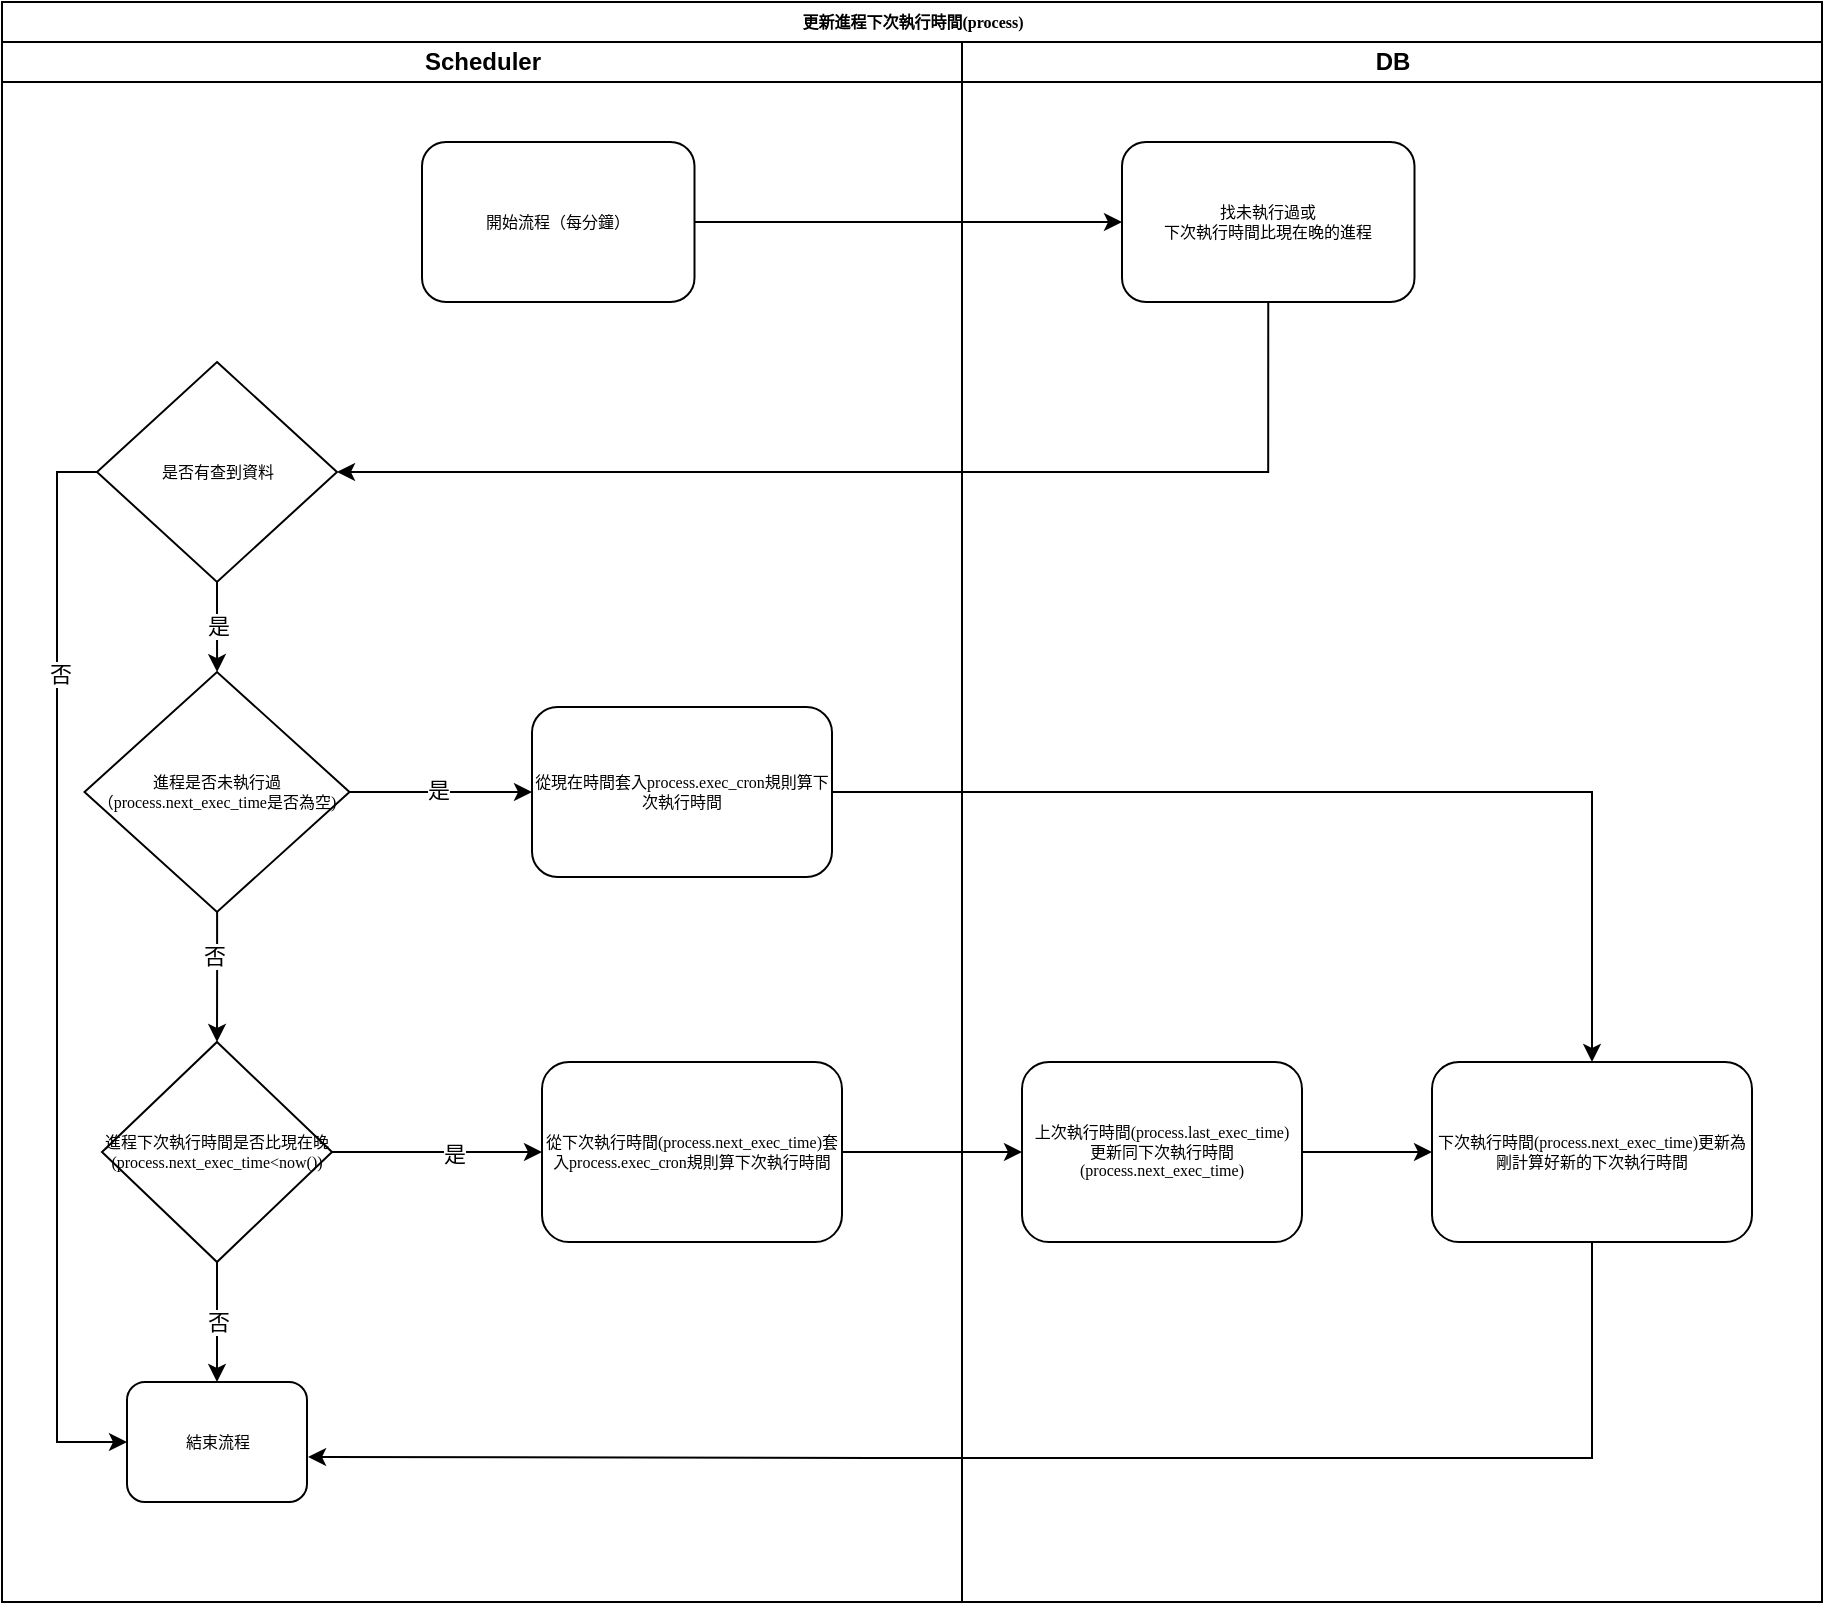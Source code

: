 <mxfile version="18.0.3" type="github">
  <diagram name="Page-1" id="74e2e168-ea6b-b213-b513-2b3c1d86103e">
    <mxGraphModel dx="946" dy="591" grid="1" gridSize="10" guides="1" tooltips="1" connect="1" arrows="1" fold="1" page="1" pageScale="1" pageWidth="1100" pageHeight="850" background="none" math="0" shadow="0">
      <root>
        <mxCell id="0" />
        <mxCell id="1" parent="0" />
        <mxCell id="77e6c97f196da883-1" value="更新進程下次執行時間(process)" style="swimlane;html=1;childLayout=stackLayout;startSize=20;rounded=0;shadow=0;labelBackgroundColor=none;strokeWidth=1;fontFamily=Verdana;fontSize=8;align=center;" parent="1" vertex="1">
          <mxGeometry x="70" y="30" width="910" height="800" as="geometry" />
        </mxCell>
        <mxCell id="gBekFUFuCe9R_9GA5LDx-32" style="edgeStyle=orthogonalEdgeStyle;rounded=0;orthogonalLoop=1;jettySize=auto;html=1;entryX=0.5;entryY=0;entryDx=0;entryDy=0;" edge="1" parent="77e6c97f196da883-1" source="77e6c97f196da883-11" target="gBekFUFuCe9R_9GA5LDx-30">
          <mxGeometry relative="1" as="geometry" />
        </mxCell>
        <mxCell id="gBekFUFuCe9R_9GA5LDx-29" value="" style="edgeStyle=orthogonalEdgeStyle;rounded=0;orthogonalLoop=1;jettySize=auto;html=1;" edge="1" parent="77e6c97f196da883-1" source="gBekFUFuCe9R_9GA5LDx-16" target="gBekFUFuCe9R_9GA5LDx-28">
          <mxGeometry relative="1" as="geometry" />
        </mxCell>
        <mxCell id="77e6c97f196da883-2" value="Scheduler" style="swimlane;html=1;startSize=20;" parent="77e6c97f196da883-1" vertex="1">
          <mxGeometry y="20" width="480" height="780" as="geometry" />
        </mxCell>
        <mxCell id="gBekFUFuCe9R_9GA5LDx-1" value="結束流程" style="rounded=1;whiteSpace=wrap;html=1;shadow=0;labelBackgroundColor=none;strokeWidth=1;fontFamily=Verdana;fontSize=8;align=center;" vertex="1" parent="77e6c97f196da883-2">
          <mxGeometry x="62.5" y="670" width="90" height="60" as="geometry" />
        </mxCell>
        <mxCell id="gBekFUFuCe9R_9GA5LDx-38" value="" style="edgeStyle=orthogonalEdgeStyle;rounded=0;orthogonalLoop=1;jettySize=auto;html=1;" edge="1" parent="77e6c97f196da883-2" source="gBekFUFuCe9R_9GA5LDx-6" target="gBekFUFuCe9R_9GA5LDx-2">
          <mxGeometry relative="1" as="geometry" />
        </mxCell>
        <mxCell id="gBekFUFuCe9R_9GA5LDx-58" value="否" style="edgeLabel;html=1;align=center;verticalAlign=middle;resizable=0;points=[];" vertex="1" connectable="0" parent="gBekFUFuCe9R_9GA5LDx-38">
          <mxGeometry x="-0.338" y="-2" relative="1" as="geometry">
            <mxPoint as="offset" />
          </mxGeometry>
        </mxCell>
        <mxCell id="gBekFUFuCe9R_9GA5LDx-40" value="" style="edgeStyle=orthogonalEdgeStyle;rounded=0;orthogonalLoop=1;jettySize=auto;html=1;" edge="1" parent="77e6c97f196da883-2" source="gBekFUFuCe9R_9GA5LDx-6" target="77e6c97f196da883-11">
          <mxGeometry relative="1" as="geometry" />
        </mxCell>
        <mxCell id="gBekFUFuCe9R_9GA5LDx-57" value="是" style="edgeLabel;html=1;align=center;verticalAlign=middle;resizable=0;points=[];" vertex="1" connectable="0" parent="gBekFUFuCe9R_9GA5LDx-40">
          <mxGeometry x="-0.052" y="2" relative="1" as="geometry">
            <mxPoint y="1" as="offset" />
          </mxGeometry>
        </mxCell>
        <mxCell id="gBekFUFuCe9R_9GA5LDx-6" value="進程是否未執行過（process.next_exec_time是否為空)" style="rhombus;whiteSpace=wrap;html=1;fontSize=8;fontFamily=Verdana;rounded=0;shadow=0;labelBackgroundColor=none;strokeWidth=1;direction=south;" vertex="1" parent="77e6c97f196da883-2">
          <mxGeometry x="41.25" y="315" width="132.5" height="120" as="geometry" />
        </mxCell>
        <mxCell id="gBekFUFuCe9R_9GA5LDx-36" value="" style="edgeStyle=orthogonalEdgeStyle;rounded=0;orthogonalLoop=1;jettySize=auto;html=1;" edge="1" parent="77e6c97f196da883-2" source="gBekFUFuCe9R_9GA5LDx-2" target="gBekFUFuCe9R_9GA5LDx-16">
          <mxGeometry relative="1" as="geometry" />
        </mxCell>
        <mxCell id="gBekFUFuCe9R_9GA5LDx-59" value="是" style="edgeLabel;html=1;align=center;verticalAlign=middle;resizable=0;points=[];" vertex="1" connectable="0" parent="gBekFUFuCe9R_9GA5LDx-36">
          <mxGeometry x="0.162" relative="1" as="geometry">
            <mxPoint y="1" as="offset" />
          </mxGeometry>
        </mxCell>
        <mxCell id="gBekFUFuCe9R_9GA5LDx-37" value="否" style="edgeStyle=orthogonalEdgeStyle;rounded=0;orthogonalLoop=1;jettySize=auto;html=1;" edge="1" parent="77e6c97f196da883-2" source="gBekFUFuCe9R_9GA5LDx-2" target="gBekFUFuCe9R_9GA5LDx-1">
          <mxGeometry relative="1" as="geometry" />
        </mxCell>
        <mxCell id="gBekFUFuCe9R_9GA5LDx-2" value="進程下次執行時間是否比現在晚(process.next_exec_time&amp;lt;now())" style="rhombus;whiteSpace=wrap;html=1;fontSize=8;fontFamily=Verdana;rounded=0;shadow=0;labelBackgroundColor=none;strokeWidth=1;" vertex="1" parent="77e6c97f196da883-2">
          <mxGeometry x="50" y="500" width="115" height="110" as="geometry" />
        </mxCell>
        <mxCell id="77e6c97f196da883-11" value="從現在時間套入process.exec_cron規則算下次執行時間" style="rounded=1;whiteSpace=wrap;html=1;shadow=0;labelBackgroundColor=none;strokeWidth=1;fontFamily=Verdana;fontSize=8;align=center;" parent="77e6c97f196da883-2" vertex="1">
          <mxGeometry x="265" y="332.5" width="150" height="85" as="geometry" />
        </mxCell>
        <mxCell id="gBekFUFuCe9R_9GA5LDx-16" value="從下次執行時間(process.next_exec_time)套入process.exec_cron規則算下次執行時間" style="whiteSpace=wrap;html=1;fontSize=8;fontFamily=Verdana;rounded=1;shadow=0;labelBackgroundColor=none;strokeWidth=1;" vertex="1" parent="77e6c97f196da883-2">
          <mxGeometry x="270" y="510" width="150" height="90" as="geometry" />
        </mxCell>
        <mxCell id="77e6c97f196da883-8" value="開始流程（每分鐘）" style="rounded=1;whiteSpace=wrap;html=1;shadow=0;labelBackgroundColor=none;strokeWidth=1;fontFamily=Verdana;fontSize=8;align=center;" parent="77e6c97f196da883-2" vertex="1">
          <mxGeometry x="210" y="50" width="136.25" height="80" as="geometry" />
        </mxCell>
        <mxCell id="gBekFUFuCe9R_9GA5LDx-55" style="edgeStyle=orthogonalEdgeStyle;rounded=0;orthogonalLoop=1;jettySize=auto;html=1;exitX=0;exitY=0.5;exitDx=0;exitDy=0;entryX=0;entryY=0.5;entryDx=0;entryDy=0;" edge="1" parent="77e6c97f196da883-2" source="gBekFUFuCe9R_9GA5LDx-43" target="gBekFUFuCe9R_9GA5LDx-1">
          <mxGeometry relative="1" as="geometry" />
        </mxCell>
        <mxCell id="gBekFUFuCe9R_9GA5LDx-56" value="否" style="edgeLabel;html=1;align=center;verticalAlign=middle;resizable=0;points=[];" vertex="1" connectable="0" parent="gBekFUFuCe9R_9GA5LDx-55">
          <mxGeometry x="-0.554" y="1" relative="1" as="geometry">
            <mxPoint as="offset" />
          </mxGeometry>
        </mxCell>
        <mxCell id="gBekFUFuCe9R_9GA5LDx-43" value="是否有查到資料" style="rhombus;whiteSpace=wrap;html=1;fontSize=8;fontFamily=Verdana;rounded=0;shadow=0;labelBackgroundColor=none;strokeWidth=1;" vertex="1" parent="77e6c97f196da883-2">
          <mxGeometry x="47.5" y="160" width="120" height="110" as="geometry" />
        </mxCell>
        <mxCell id="gBekFUFuCe9R_9GA5LDx-49" value="是" style="edgeStyle=orthogonalEdgeStyle;rounded=0;orthogonalLoop=1;jettySize=auto;html=1;" edge="1" parent="77e6c97f196da883-2" source="gBekFUFuCe9R_9GA5LDx-43" target="gBekFUFuCe9R_9GA5LDx-6">
          <mxGeometry relative="1" as="geometry" />
        </mxCell>
        <mxCell id="77e6c97f196da883-3" value="DB" style="swimlane;html=1;startSize=20;" parent="77e6c97f196da883-1" vertex="1">
          <mxGeometry x="480" y="20" width="430" height="780" as="geometry" />
        </mxCell>
        <mxCell id="gBekFUFuCe9R_9GA5LDx-50" value="" style="edgeStyle=orthogonalEdgeStyle;rounded=0;orthogonalLoop=1;jettySize=auto;html=1;" edge="1" parent="77e6c97f196da883-3" source="gBekFUFuCe9R_9GA5LDx-28" target="gBekFUFuCe9R_9GA5LDx-30">
          <mxGeometry relative="1" as="geometry" />
        </mxCell>
        <mxCell id="gBekFUFuCe9R_9GA5LDx-28" value="上次執行時間(process.last_exec_time)&lt;br&gt;更新同下次執行時間(process.next_exec_time)" style="whiteSpace=wrap;html=1;fontSize=8;fontFamily=Verdana;rounded=1;shadow=0;labelBackgroundColor=none;strokeWidth=1;" vertex="1" parent="77e6c97f196da883-3">
          <mxGeometry x="30" y="510" width="140" height="90" as="geometry" />
        </mxCell>
        <mxCell id="gBekFUFuCe9R_9GA5LDx-30" value="下次執行時間(process.next_exec_time)更新為剛計算好新的下次執行時間" style="whiteSpace=wrap;html=1;fontSize=8;fontFamily=Verdana;rounded=1;shadow=0;labelBackgroundColor=none;strokeWidth=1;" vertex="1" parent="77e6c97f196da883-3">
          <mxGeometry x="235" y="510" width="160" height="90" as="geometry" />
        </mxCell>
        <mxCell id="gBekFUFuCe9R_9GA5LDx-45" value="找未執行過或&lt;br&gt;下次執行時間比現在晚的進程" style="whiteSpace=wrap;html=1;fontSize=8;fontFamily=Verdana;rounded=1;shadow=0;labelBackgroundColor=none;strokeWidth=1;" vertex="1" parent="77e6c97f196da883-3">
          <mxGeometry x="80" y="50" width="146.25" height="80" as="geometry" />
        </mxCell>
        <mxCell id="gBekFUFuCe9R_9GA5LDx-34" style="edgeStyle=orthogonalEdgeStyle;rounded=0;orthogonalLoop=1;jettySize=auto;html=1;entryX=1.006;entryY=0.625;entryDx=0;entryDy=0;entryPerimeter=0;" edge="1" parent="77e6c97f196da883-1" source="gBekFUFuCe9R_9GA5LDx-30" target="gBekFUFuCe9R_9GA5LDx-1">
          <mxGeometry relative="1" as="geometry">
            <mxPoint x="795" y="740" as="targetPoint" />
            <Array as="points">
              <mxPoint x="795" y="728" />
              <mxPoint x="436" y="728" />
            </Array>
          </mxGeometry>
        </mxCell>
        <mxCell id="gBekFUFuCe9R_9GA5LDx-48" value="" style="edgeStyle=orthogonalEdgeStyle;rounded=0;orthogonalLoop=1;jettySize=auto;html=1;" edge="1" parent="77e6c97f196da883-1" source="77e6c97f196da883-8" target="gBekFUFuCe9R_9GA5LDx-45">
          <mxGeometry relative="1" as="geometry" />
        </mxCell>
        <mxCell id="gBekFUFuCe9R_9GA5LDx-54" style="edgeStyle=orthogonalEdgeStyle;rounded=0;orthogonalLoop=1;jettySize=auto;html=1;entryX=1;entryY=0.5;entryDx=0;entryDy=0;exitX=0.5;exitY=1;exitDx=0;exitDy=0;" edge="1" parent="77e6c97f196da883-1" source="gBekFUFuCe9R_9GA5LDx-45" target="gBekFUFuCe9R_9GA5LDx-43">
          <mxGeometry relative="1" as="geometry">
            <mxPoint x="560" y="110" as="sourcePoint" />
            <Array as="points">
              <mxPoint x="633" y="235" />
            </Array>
          </mxGeometry>
        </mxCell>
      </root>
    </mxGraphModel>
  </diagram>
</mxfile>
